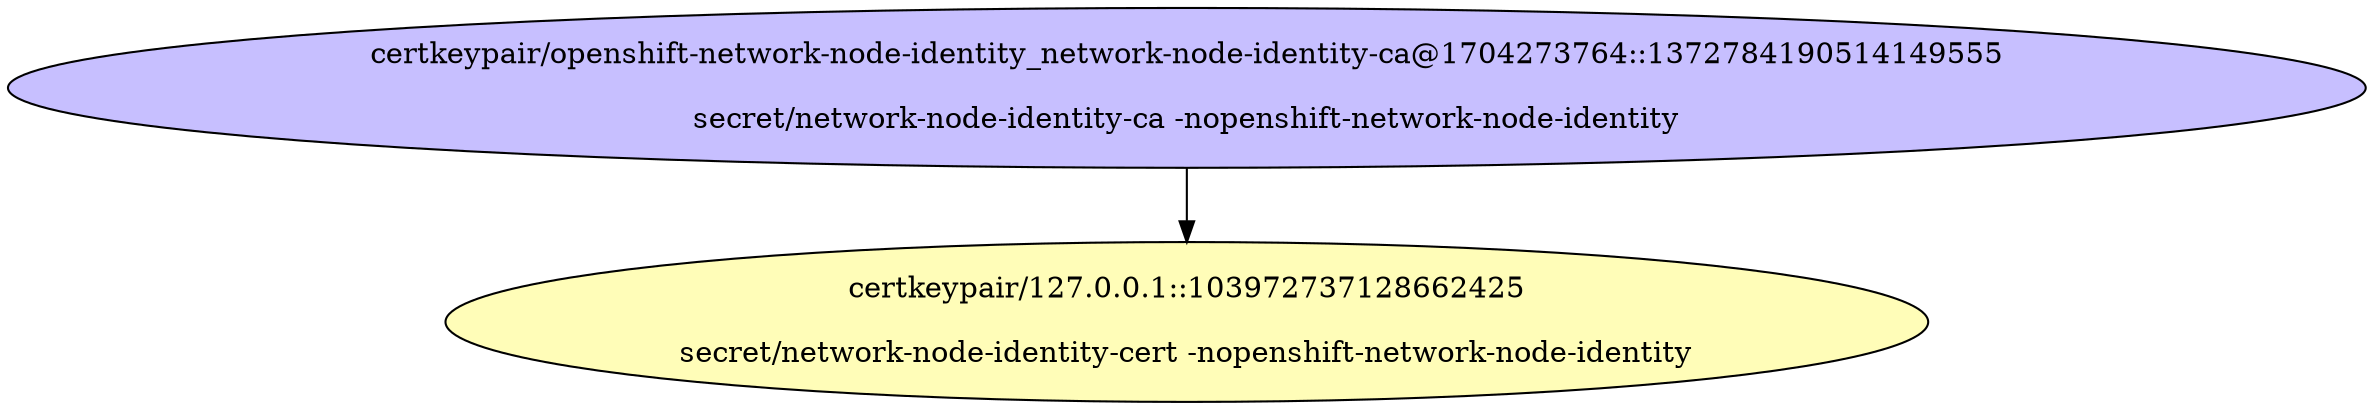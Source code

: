 digraph "Local Certificate" {
  // Node definitions.
  0 [
    label="certkeypair/127.0.0.1::103972737128662425\n\nsecret/network-node-identity-cert -nopenshift-network-node-identity\n"
    style=filled
    fillcolor="#fffdb8"
  ];
  1 [
    label="certkeypair/openshift-network-node-identity_network-node-identity-ca@1704273764::1372784190514149555\n\nsecret/network-node-identity-ca -nopenshift-network-node-identity\n"
    style=filled
    fillcolor="#c7bfff"
  ];

  // Edge definitions.
  1 -> 0;
}